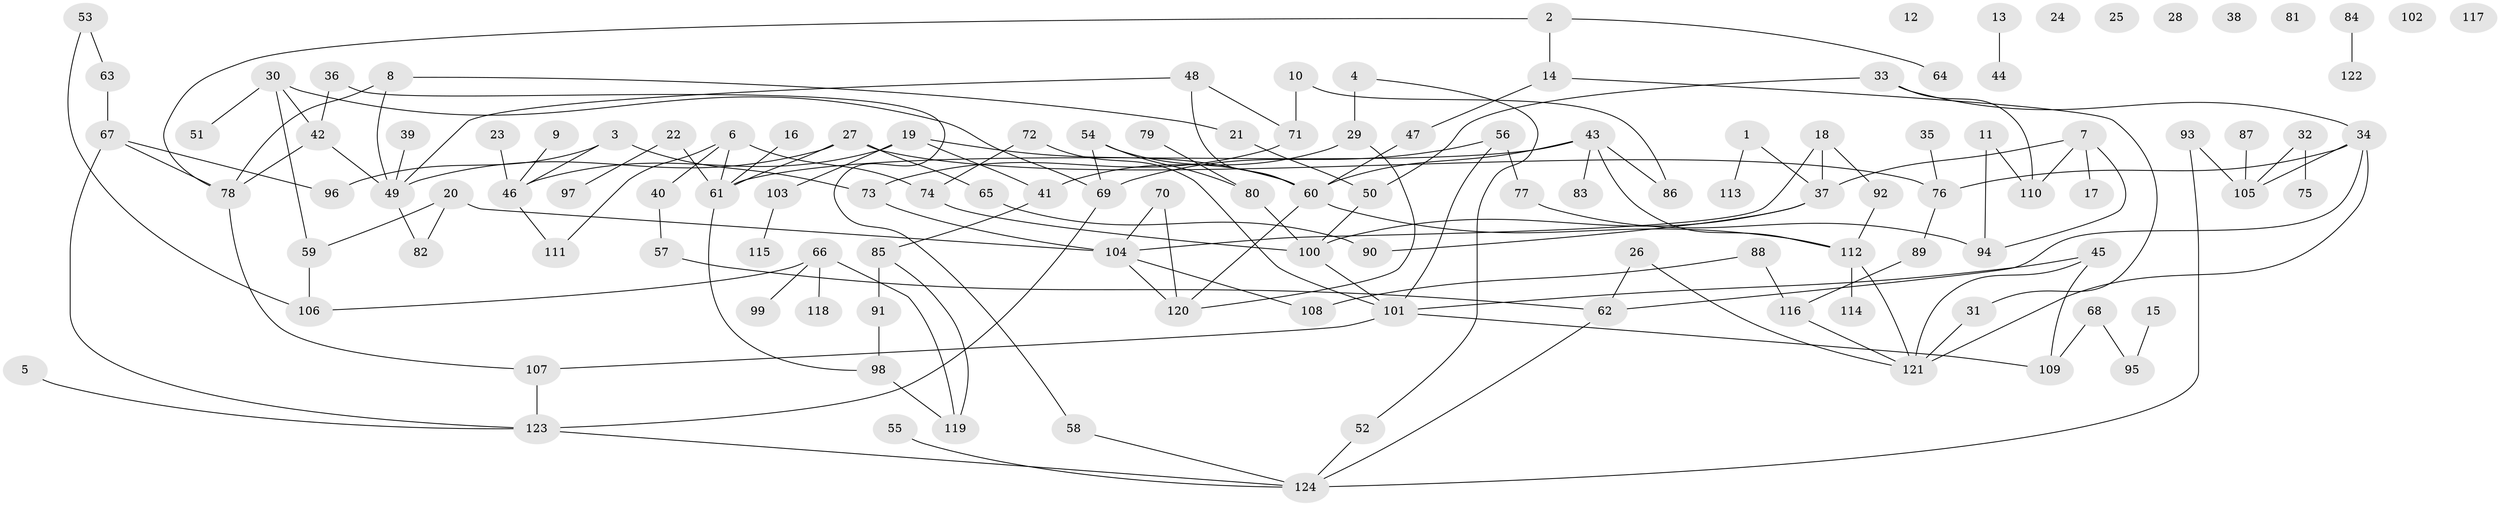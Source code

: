 // coarse degree distribution, {1: 0.20967741935483872, 4: 0.0967741935483871, 3: 0.16129032258064516, 5: 0.016129032258064516, 2: 0.22580645161290322, 0: 0.16129032258064516, 14: 0.016129032258064516, 6: 0.06451612903225806, 10: 0.016129032258064516, 11: 0.016129032258064516, 13: 0.016129032258064516}
// Generated by graph-tools (version 1.1) at 2025/16/03/04/25 18:16:46]
// undirected, 124 vertices, 157 edges
graph export_dot {
graph [start="1"]
  node [color=gray90,style=filled];
  1;
  2;
  3;
  4;
  5;
  6;
  7;
  8;
  9;
  10;
  11;
  12;
  13;
  14;
  15;
  16;
  17;
  18;
  19;
  20;
  21;
  22;
  23;
  24;
  25;
  26;
  27;
  28;
  29;
  30;
  31;
  32;
  33;
  34;
  35;
  36;
  37;
  38;
  39;
  40;
  41;
  42;
  43;
  44;
  45;
  46;
  47;
  48;
  49;
  50;
  51;
  52;
  53;
  54;
  55;
  56;
  57;
  58;
  59;
  60;
  61;
  62;
  63;
  64;
  65;
  66;
  67;
  68;
  69;
  70;
  71;
  72;
  73;
  74;
  75;
  76;
  77;
  78;
  79;
  80;
  81;
  82;
  83;
  84;
  85;
  86;
  87;
  88;
  89;
  90;
  91;
  92;
  93;
  94;
  95;
  96;
  97;
  98;
  99;
  100;
  101;
  102;
  103;
  104;
  105;
  106;
  107;
  108;
  109;
  110;
  111;
  112;
  113;
  114;
  115;
  116;
  117;
  118;
  119;
  120;
  121;
  122;
  123;
  124;
  1 -- 37;
  1 -- 113;
  2 -- 14;
  2 -- 64;
  2 -- 78;
  3 -- 46;
  3 -- 73;
  3 -- 96;
  4 -- 29;
  4 -- 52;
  5 -- 123;
  6 -- 40;
  6 -- 61;
  6 -- 74;
  6 -- 111;
  7 -- 17;
  7 -- 37;
  7 -- 94;
  7 -- 110;
  8 -- 21;
  8 -- 49;
  8 -- 78;
  9 -- 46;
  10 -- 71;
  10 -- 86;
  11 -- 94;
  11 -- 110;
  13 -- 44;
  14 -- 31;
  14 -- 47;
  15 -- 95;
  16 -- 61;
  18 -- 37;
  18 -- 92;
  18 -- 104;
  19 -- 41;
  19 -- 46;
  19 -- 60;
  19 -- 103;
  20 -- 59;
  20 -- 82;
  20 -- 104;
  21 -- 50;
  22 -- 61;
  22 -- 97;
  23 -- 46;
  26 -- 62;
  26 -- 121;
  27 -- 49;
  27 -- 61;
  27 -- 65;
  27 -- 76;
  29 -- 41;
  29 -- 120;
  30 -- 42;
  30 -- 51;
  30 -- 59;
  30 -- 69;
  31 -- 121;
  32 -- 75;
  32 -- 105;
  33 -- 34;
  33 -- 50;
  33 -- 110;
  34 -- 62;
  34 -- 76;
  34 -- 105;
  34 -- 121;
  35 -- 76;
  36 -- 42;
  36 -- 58;
  37 -- 90;
  37 -- 100;
  39 -- 49;
  40 -- 57;
  41 -- 85;
  42 -- 49;
  42 -- 78;
  43 -- 60;
  43 -- 61;
  43 -- 83;
  43 -- 86;
  43 -- 112;
  45 -- 101;
  45 -- 109;
  45 -- 121;
  46 -- 111;
  47 -- 60;
  48 -- 49;
  48 -- 60;
  48 -- 71;
  49 -- 82;
  50 -- 100;
  52 -- 124;
  53 -- 63;
  53 -- 106;
  54 -- 60;
  54 -- 69;
  54 -- 80;
  55 -- 124;
  56 -- 69;
  56 -- 77;
  56 -- 101;
  57 -- 62;
  58 -- 124;
  59 -- 106;
  60 -- 112;
  60 -- 120;
  61 -- 98;
  62 -- 124;
  63 -- 67;
  65 -- 90;
  66 -- 99;
  66 -- 106;
  66 -- 118;
  66 -- 119;
  67 -- 78;
  67 -- 96;
  67 -- 123;
  68 -- 95;
  68 -- 109;
  69 -- 123;
  70 -- 104;
  70 -- 120;
  71 -- 73;
  72 -- 74;
  72 -- 101;
  73 -- 104;
  74 -- 100;
  76 -- 89;
  77 -- 94;
  78 -- 107;
  79 -- 80;
  80 -- 100;
  84 -- 122;
  85 -- 91;
  85 -- 119;
  87 -- 105;
  88 -- 108;
  88 -- 116;
  89 -- 116;
  91 -- 98;
  92 -- 112;
  93 -- 105;
  93 -- 124;
  98 -- 119;
  100 -- 101;
  101 -- 107;
  101 -- 109;
  103 -- 115;
  104 -- 108;
  104 -- 120;
  107 -- 123;
  112 -- 114;
  112 -- 121;
  116 -- 121;
  123 -- 124;
}
